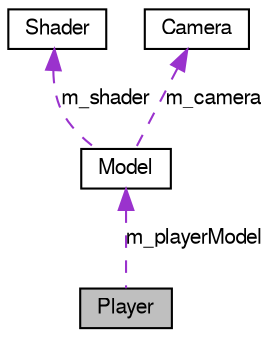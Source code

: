 digraph G
{
  bgcolor="transparent";
  edge [fontname="FreeSans",fontsize=10,labelfontname="FreeSans",labelfontsize=10];
  node [fontname="FreeSans",fontsize=10,shape=record];
  Node1 [label="Player",height=0.2,width=0.4,color="black", fillcolor="grey75", style="filled" fontcolor="black"];
  Node2 -> Node1 [dir=back,color="darkorchid3",fontsize=10,style="dashed",label="m_playerModel"];
  Node2 [label="Model",height=0.2,width=0.4,color="black",URL="$class_model.html",tooltip="Model class to store model data."];
  Node3 -> Node2 [dir=back,color="darkorchid3",fontsize=10,style="dashed",label="m_shader"];
  Node3 [label="Shader",height=0.2,width=0.4,color="black",URL="$class_shader.html",tooltip="Basic shader class."];
  Node4 -> Node2 [dir=back,color="darkorchid3",fontsize=10,style="dashed",label="m_camera"];
  Node4 [label="Camera",height=0.2,width=0.4,color="black",URL="$class_camera.html",tooltip="Used for the GLM math library."];
}
